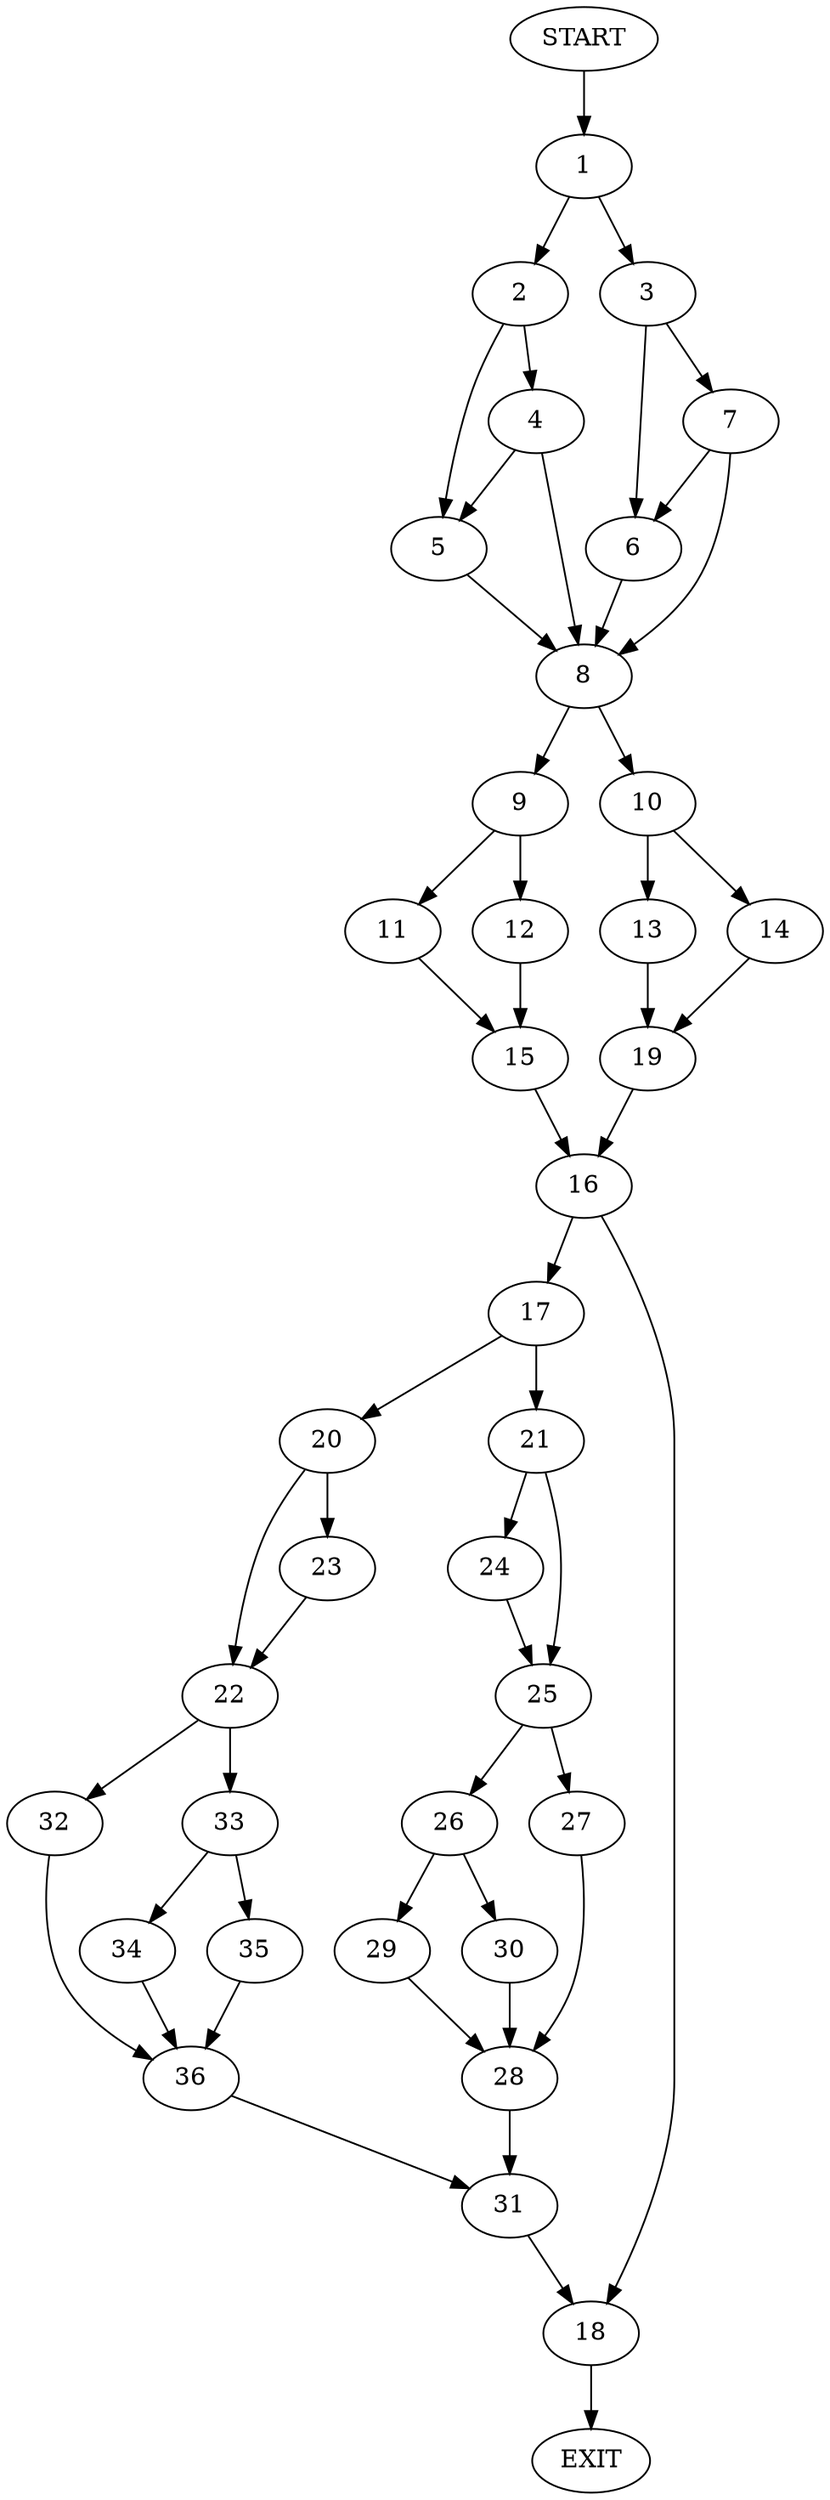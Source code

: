 digraph {
0 [label="START"]
37 [label="EXIT"]
0 -> 1
1 -> 2
1 -> 3
2 -> 4
2 -> 5
3 -> 6
3 -> 7
4 -> 5
4 -> 8
5 -> 8
8 -> 9
8 -> 10
6 -> 8
7 -> 6
7 -> 8
9 -> 11
9 -> 12
10 -> 13
10 -> 14
12 -> 15
11 -> 15
15 -> 16
16 -> 17
16 -> 18
14 -> 19
13 -> 19
19 -> 16
17 -> 20
17 -> 21
18 -> 37
20 -> 22
20 -> 23
21 -> 24
21 -> 25
25 -> 26
25 -> 27
24 -> 25
27 -> 28
26 -> 29
26 -> 30
28 -> 31
30 -> 28
29 -> 28
31 -> 18
23 -> 22
22 -> 32
22 -> 33
33 -> 34
33 -> 35
32 -> 36
36 -> 31
35 -> 36
34 -> 36
}
